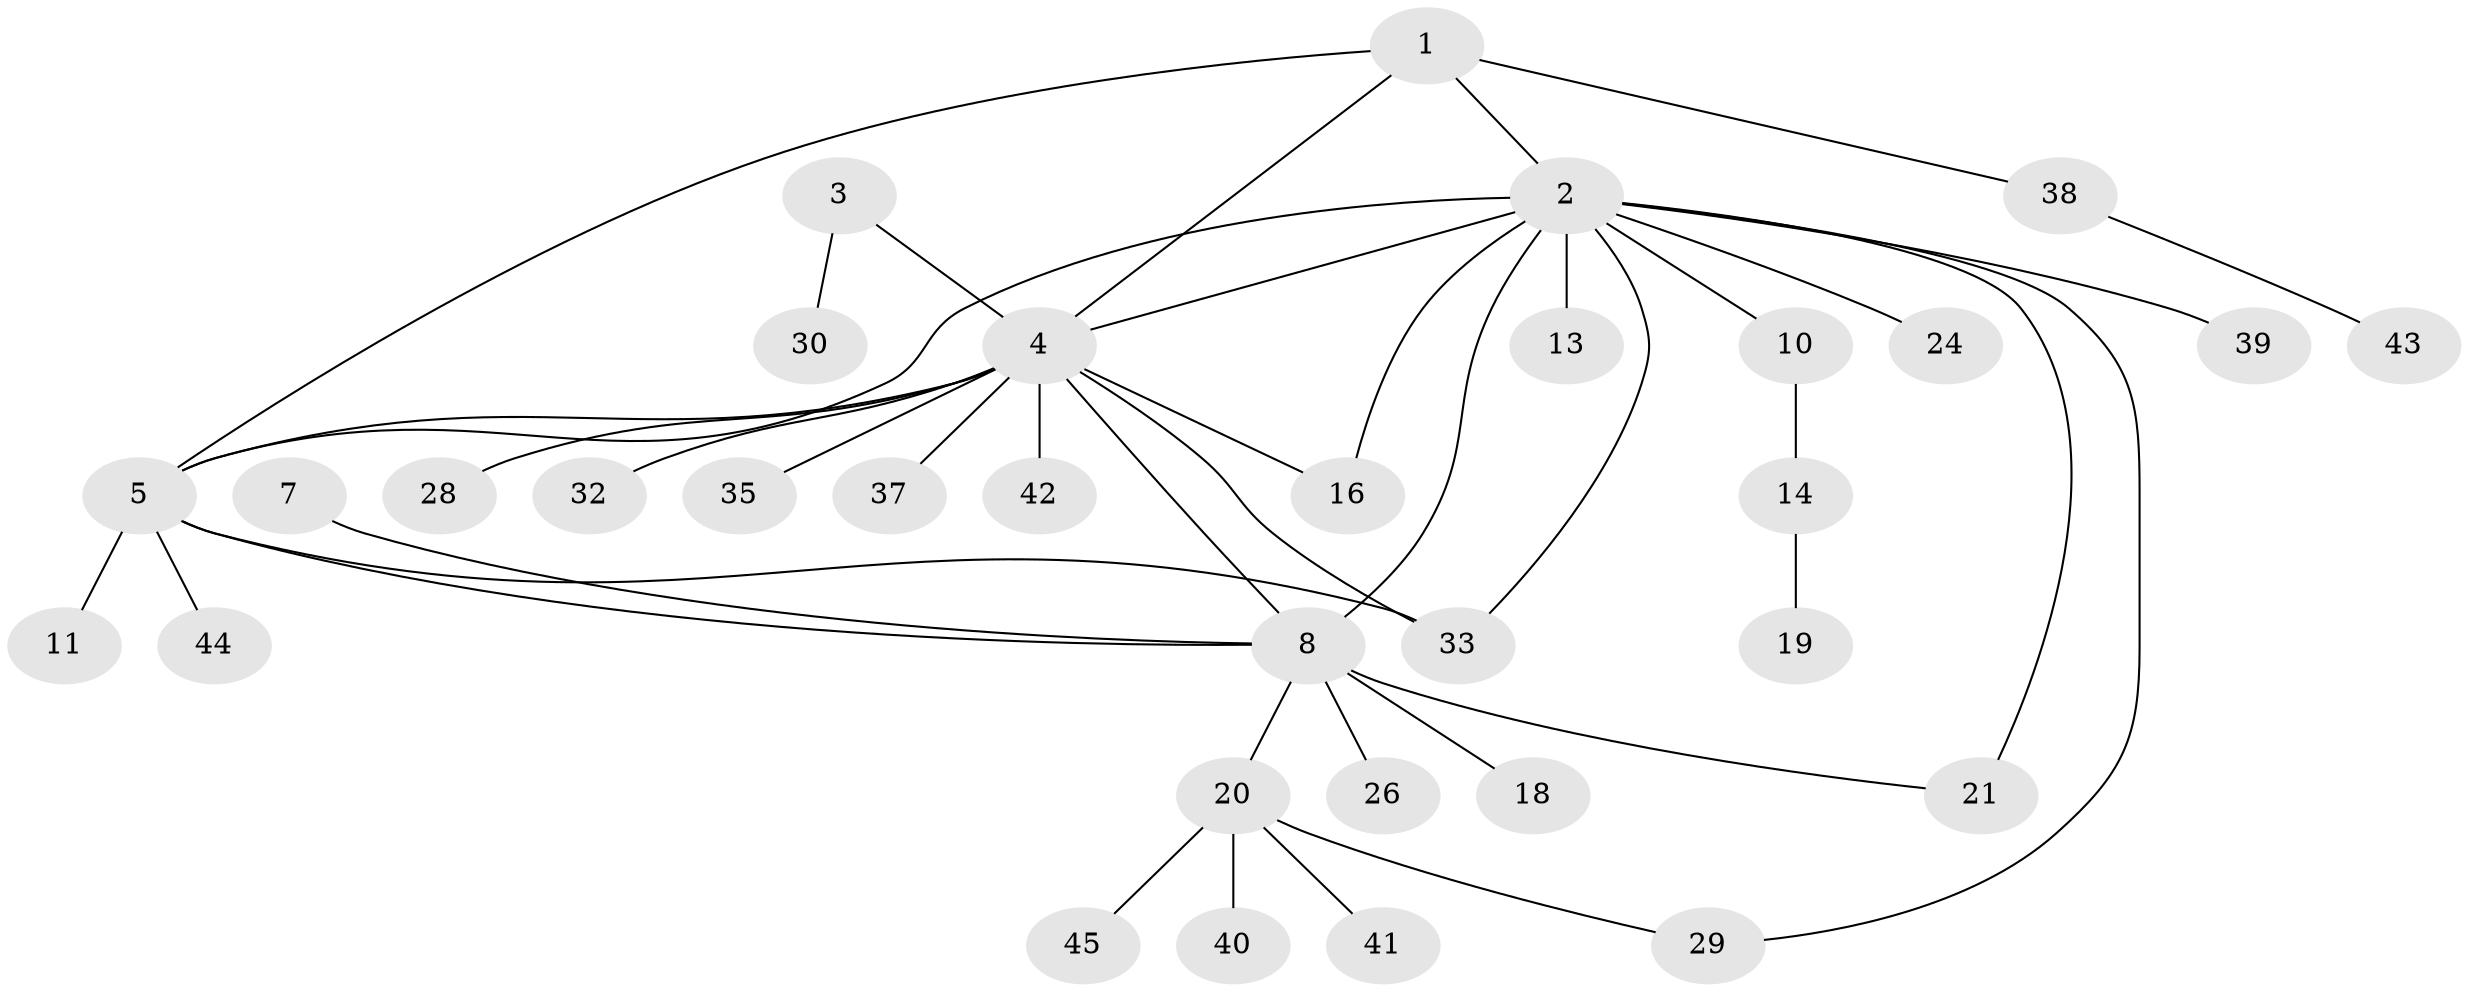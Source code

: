 // original degree distribution, {4: 0.0425531914893617, 8: 0.02127659574468085, 3: 0.1702127659574468, 12: 0.02127659574468085, 6: 0.02127659574468085, 1: 0.5319148936170213, 10: 0.02127659574468085, 7: 0.02127659574468085, 2: 0.14893617021276595}
// Generated by graph-tools (version 1.1) at 2025/42/03/06/25 10:42:08]
// undirected, 33 vertices, 42 edges
graph export_dot {
graph [start="1"]
  node [color=gray90,style=filled];
  1 [super="+27"];
  2 [super="+9"];
  3 [super="+23"];
  4 [super="+22"];
  5 [super="+6"];
  7;
  8 [super="+47"];
  10 [super="+12"];
  11;
  13 [super="+17"];
  14 [super="+15"];
  16;
  18;
  19;
  20 [super="+25"];
  21 [super="+34"];
  24;
  26;
  28;
  29 [super="+31"];
  30;
  32;
  33 [super="+36"];
  35;
  37;
  38 [super="+46"];
  39;
  40;
  41;
  42;
  43;
  44;
  45;
  1 -- 2;
  1 -- 4;
  1 -- 5;
  1 -- 38;
  2 -- 8 [weight=2];
  2 -- 13;
  2 -- 21;
  2 -- 24;
  2 -- 39;
  2 -- 16;
  2 -- 4;
  2 -- 5;
  2 -- 10;
  2 -- 29;
  2 -- 33;
  3 -- 4;
  3 -- 30;
  4 -- 8;
  4 -- 16;
  4 -- 28;
  4 -- 32;
  4 -- 33;
  4 -- 37;
  4 -- 42;
  4 -- 35;
  4 -- 5;
  5 -- 44;
  5 -- 33;
  5 -- 8;
  5 -- 11;
  7 -- 8;
  8 -- 18;
  8 -- 20;
  8 -- 21;
  8 -- 26;
  10 -- 14;
  14 -- 19;
  20 -- 45;
  20 -- 40;
  20 -- 41;
  20 -- 29;
  38 -- 43;
}
